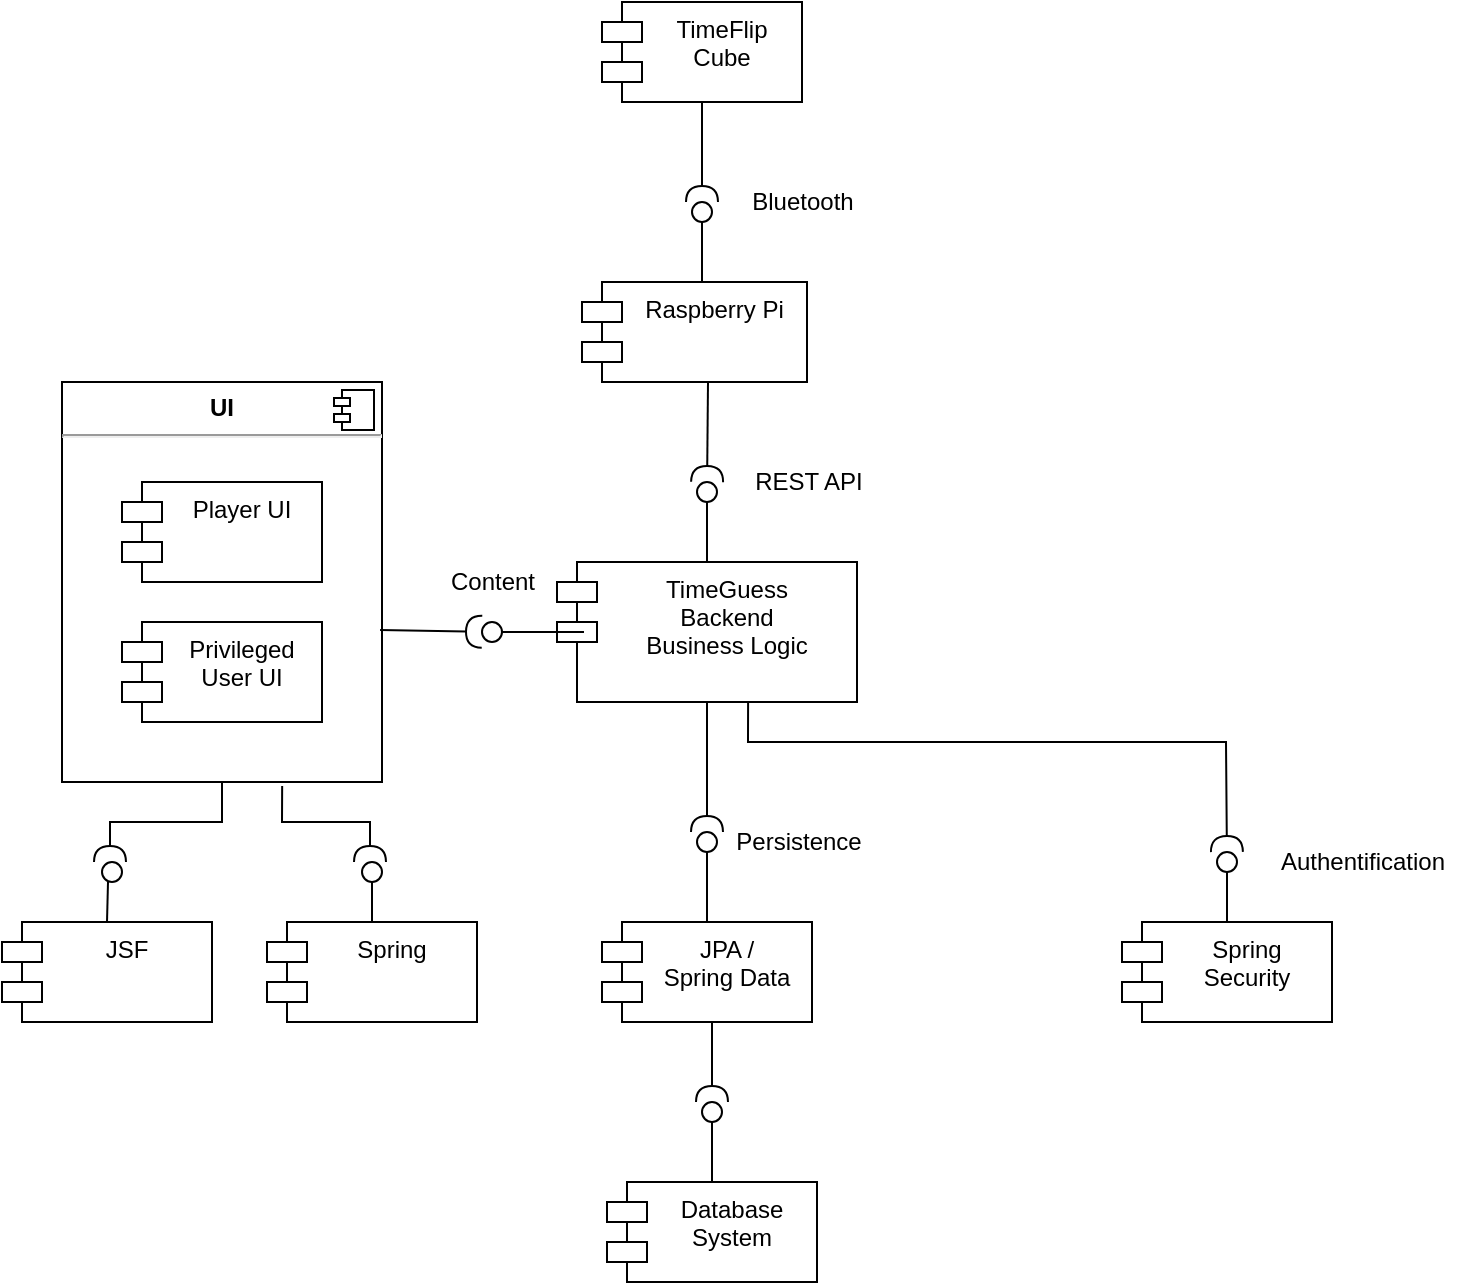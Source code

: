 <mxfile version="14.4.8" type="device"><diagram id="rt7NIn523p_L0dynWBrs" name="Page-1"><mxGraphModel dx="1422" dy="804" grid="1" gridSize="10" guides="1" tooltips="1" connect="1" arrows="1" fold="1" page="1" pageScale="1" pageWidth="850" pageHeight="1100" math="0" shadow="0"><root><mxCell id="0"/><mxCell id="1" parent="0"/><mxCell id="g4oZW4oIOopWvnvhJMhC-8" value="JSF" style="shape=module;align=left;spacingLeft=20;align=center;verticalAlign=top;" parent="1" vertex="1"><mxGeometry x="40" y="540" width="105" height="50" as="geometry"/></mxCell><mxCell id="g4oZW4oIOopWvnvhJMhC-9" value="&lt;div&gt;Persistence&lt;/div&gt;" style="text;html=1;align=center;verticalAlign=middle;resizable=0;points=[];autosize=1;" parent="1" vertex="1"><mxGeometry x="397.5" y="490" width="80" height="20" as="geometry"/></mxCell><mxCell id="g4oZW4oIOopWvnvhJMhC-11" value="&lt;p style=&quot;margin: 0px ; margin-top: 6px ; text-align: center&quot;&gt;&lt;b&gt;UI&lt;/b&gt;&lt;/p&gt;&lt;hr&gt;&lt;p style=&quot;margin: 0px ; margin-left: 8px&quot;&gt;&lt;br&gt;&lt;/p&gt;" style="align=left;overflow=fill;html=1;dropTarget=0;" parent="1" vertex="1"><mxGeometry x="70" y="270" width="160" height="200" as="geometry"/></mxCell><mxCell id="g4oZW4oIOopWvnvhJMhC-12" value="" style="shape=component;jettyWidth=8;jettyHeight=4;" parent="g4oZW4oIOopWvnvhJMhC-11" vertex="1"><mxGeometry x="1" width="20" height="20" relative="1" as="geometry"><mxPoint x="-24" y="4" as="offset"/></mxGeometry></mxCell><mxCell id="g4oZW4oIOopWvnvhJMhC-13" value="Privileged&#xA;User UI" style="shape=module;align=left;spacingLeft=20;align=center;verticalAlign=top;" parent="1" vertex="1"><mxGeometry x="100" y="390" width="100" height="50" as="geometry"/></mxCell><mxCell id="g4oZW4oIOopWvnvhJMhC-15" value="Player UI" style="shape=module;align=left;spacingLeft=20;align=center;verticalAlign=top;" parent="1" vertex="1"><mxGeometry x="100" y="320" width="100" height="50" as="geometry"/></mxCell><mxCell id="g4oZW4oIOopWvnvhJMhC-31" value="" style="rounded=0;orthogonalLoop=1;jettySize=auto;html=1;endArrow=none;endFill=0;exitX=0.5;exitY=0;exitDx=0;exitDy=0;" parent="1" source="g4oZW4oIOopWvnvhJMhC-8" edge="1"><mxGeometry relative="1" as="geometry"><mxPoint x="400" y="365" as="sourcePoint"/><mxPoint x="93" y="520" as="targetPoint"/></mxGeometry></mxCell><mxCell id="g4oZW4oIOopWvnvhJMhC-33" value="" style="ellipse;whiteSpace=wrap;html=1;fontFamily=Helvetica;fontSize=12;fontColor=#000000;align=center;strokeColor=#000000;fillColor=#ffffff;points=[];aspect=fixed;resizable=0;" parent="1" vertex="1"><mxGeometry x="90" y="510" width="10" height="10" as="geometry"/></mxCell><mxCell id="g4oZW4oIOopWvnvhJMhC-35" value="" style="rounded=0;orthogonalLoop=1;jettySize=auto;html=1;endArrow=halfCircle;endFill=0;endSize=6;strokeWidth=1;exitX=0.5;exitY=1;exitDx=0;exitDy=0;" parent="1" source="g4oZW4oIOopWvnvhJMhC-11" edge="1"><mxGeometry relative="1" as="geometry"><mxPoint x="150" y="470" as="sourcePoint"/><mxPoint x="94" y="510" as="targetPoint"/><Array as="points"><mxPoint x="150" y="490"/><mxPoint x="94" y="490"/></Array></mxGeometry></mxCell><mxCell id="g4oZW4oIOopWvnvhJMhC-36" value="JPA /&#xA;Spring Data&#xA;" style="shape=module;align=left;spacingLeft=20;align=center;verticalAlign=top;" parent="1" vertex="1"><mxGeometry x="340" y="540" width="105" height="50" as="geometry"/></mxCell><mxCell id="g4oZW4oIOopWvnvhJMhC-37" value="" style="rounded=0;orthogonalLoop=1;jettySize=auto;html=1;endArrow=none;endFill=0;exitX=0.5;exitY=0;exitDx=0;exitDy=0;" parent="1" source="g4oZW4oIOopWvnvhJMhC-36" target="g4oZW4oIOopWvnvhJMhC-38" edge="1"><mxGeometry relative="1" as="geometry"><mxPoint x="642.5" y="365" as="sourcePoint"/><mxPoint x="412.5" y="520" as="targetPoint"/></mxGeometry></mxCell><mxCell id="g4oZW4oIOopWvnvhJMhC-38" value="" style="ellipse;whiteSpace=wrap;html=1;fontFamily=Helvetica;fontSize=12;fontColor=#000000;align=center;strokeColor=#000000;fillColor=#ffffff;points=[];aspect=fixed;resizable=0;" parent="1" vertex="1"><mxGeometry x="387.5" y="495" width="10" height="10" as="geometry"/></mxCell><mxCell id="g4oZW4oIOopWvnvhJMhC-39" value="" style="rounded=0;orthogonalLoop=1;jettySize=auto;html=1;endArrow=halfCircle;endFill=0;endSize=6;strokeWidth=1;" parent="1" source="g4oZW4oIOopWvnvhJMhC-45" target="g4oZW4oIOopWvnvhJMhC-38" edge="1"><mxGeometry relative="1" as="geometry"><mxPoint x="392.5" y="470" as="sourcePoint"/><mxPoint x="392.5" y="500" as="targetPoint"/></mxGeometry></mxCell><mxCell id="g4oZW4oIOopWvnvhJMhC-40" value="Spring&#xA;Security" style="shape=module;align=left;spacingLeft=20;align=center;verticalAlign=top;" parent="1" vertex="1"><mxGeometry x="600" y="540" width="105" height="50" as="geometry"/></mxCell><mxCell id="g4oZW4oIOopWvnvhJMhC-41" value="" style="rounded=0;orthogonalLoop=1;jettySize=auto;html=1;endArrow=none;endFill=0;exitX=0.5;exitY=0;exitDx=0;exitDy=0;" parent="1" source="g4oZW4oIOopWvnvhJMhC-40" target="g4oZW4oIOopWvnvhJMhC-42" edge="1"><mxGeometry relative="1" as="geometry"><mxPoint x="902.5" y="375" as="sourcePoint"/><mxPoint x="672.5" y="530" as="targetPoint"/></mxGeometry></mxCell><mxCell id="g4oZW4oIOopWvnvhJMhC-42" value="" style="ellipse;whiteSpace=wrap;html=1;fontFamily=Helvetica;fontSize=12;fontColor=#000000;align=center;strokeColor=#000000;fillColor=#ffffff;points=[];aspect=fixed;resizable=0;" parent="1" vertex="1"><mxGeometry x="647.5" y="505" width="10" height="10" as="geometry"/></mxCell><mxCell id="g4oZW4oIOopWvnvhJMhC-43" value="" style="rounded=0;orthogonalLoop=1;jettySize=auto;html=1;endArrow=halfCircle;endFill=0;endSize=6;strokeWidth=1;exitX=0.637;exitY=1;exitDx=0;exitDy=0;exitPerimeter=0;" parent="1" source="g4oZW4oIOopWvnvhJMhC-45" target="g4oZW4oIOopWvnvhJMhC-42" edge="1"><mxGeometry relative="1" as="geometry"><mxPoint x="652.5" y="480" as="sourcePoint"/><mxPoint x="652.5" y="510" as="targetPoint"/><Array as="points"><mxPoint x="413" y="450"/><mxPoint x="652" y="450"/></Array></mxGeometry></mxCell><mxCell id="g4oZW4oIOopWvnvhJMhC-44" value="Authentification" style="text;html=1;align=center;verticalAlign=middle;resizable=0;points=[];autosize=1;" parent="1" vertex="1"><mxGeometry x="670" y="500" width="100" height="20" as="geometry"/></mxCell><mxCell id="g4oZW4oIOopWvnvhJMhC-45" value="TimeGuess&#xA;Backend&#xA;Business Logic&#xA;" style="shape=module;align=left;spacingLeft=20;align=center;verticalAlign=top;" parent="1" vertex="1"><mxGeometry x="317.5" y="360" width="150" height="70" as="geometry"/></mxCell><mxCell id="g4oZW4oIOopWvnvhJMhC-46" value="Raspberry Pi" style="shape=module;align=left;spacingLeft=20;align=center;verticalAlign=top;" parent="1" vertex="1"><mxGeometry x="330" y="220" width="112.5" height="50" as="geometry"/></mxCell><mxCell id="g4oZW4oIOopWvnvhJMhC-47" value="" style="rounded=0;orthogonalLoop=1;jettySize=auto;html=1;endArrow=none;endFill=0;exitX=0.5;exitY=0;exitDx=0;exitDy=0;" parent="1" source="g4oZW4oIOopWvnvhJMhC-45" target="g4oZW4oIOopWvnvhJMhC-49" edge="1"><mxGeometry relative="1" as="geometry"><mxPoint x="400" y="365" as="sourcePoint"/></mxGeometry></mxCell><mxCell id="g4oZW4oIOopWvnvhJMhC-48" value="" style="rounded=0;orthogonalLoop=1;jettySize=auto;html=1;endArrow=halfCircle;endFill=0;endSize=6;strokeWidth=1;" parent="1" target="g4oZW4oIOopWvnvhJMhC-49" edge="1"><mxGeometry relative="1" as="geometry"><mxPoint x="393" y="270" as="sourcePoint"/><mxPoint x="420" y="310" as="targetPoint"/></mxGeometry></mxCell><mxCell id="g4oZW4oIOopWvnvhJMhC-49" value="" style="ellipse;whiteSpace=wrap;html=1;fontFamily=Helvetica;fontSize=12;fontColor=#000000;align=center;strokeColor=#000000;fillColor=#ffffff;points=[];aspect=fixed;resizable=0;" parent="1" vertex="1"><mxGeometry x="387.5" y="320" width="10" height="10" as="geometry"/></mxCell><mxCell id="g4oZW4oIOopWvnvhJMhC-50" value="REST API" style="text;html=1;align=center;verticalAlign=middle;resizable=0;points=[];autosize=1;" parent="1" vertex="1"><mxGeometry x="407.5" y="310" width="70" height="20" as="geometry"/></mxCell><mxCell id="g4oZW4oIOopWvnvhJMhC-51" value="" style="rounded=0;orthogonalLoop=1;jettySize=auto;html=1;endArrow=none;endFill=0;exitX=0.09;exitY=0.5;exitDx=0;exitDy=0;exitPerimeter=0;" parent="1" source="g4oZW4oIOopWvnvhJMhC-45" target="g4oZW4oIOopWvnvhJMhC-53" edge="1"><mxGeometry relative="1" as="geometry"><mxPoint x="320" y="395" as="sourcePoint"/></mxGeometry></mxCell><mxCell id="g4oZW4oIOopWvnvhJMhC-53" value="" style="ellipse;whiteSpace=wrap;html=1;fontFamily=Helvetica;fontSize=12;fontColor=#000000;align=center;strokeColor=#000000;fillColor=#ffffff;points=[];aspect=fixed;resizable=0;" parent="1" vertex="1"><mxGeometry x="280" y="390" width="10" height="10" as="geometry"/></mxCell><mxCell id="g4oZW4oIOopWvnvhJMhC-54" value="" style="rounded=0;orthogonalLoop=1;jettySize=auto;html=1;endArrow=halfCircle;endFill=0;endSize=6;strokeWidth=1;exitX=0.994;exitY=0.62;exitDx=0;exitDy=0;exitPerimeter=0;" parent="1" source="g4oZW4oIOopWvnvhJMhC-11" target="g4oZW4oIOopWvnvhJMhC-53" edge="1"><mxGeometry relative="1" as="geometry"><mxPoint x="230" y="382.308" as="sourcePoint"/><mxPoint x="280" y="390" as="targetPoint"/></mxGeometry></mxCell><mxCell id="g4oZW4oIOopWvnvhJMhC-55" value="Database&#xA;System&#xA;" style="shape=module;align=left;spacingLeft=20;align=center;verticalAlign=top;" parent="1" vertex="1"><mxGeometry x="342.5" y="670" width="105" height="50" as="geometry"/></mxCell><mxCell id="g4oZW4oIOopWvnvhJMhC-56" value="" style="rounded=0;orthogonalLoop=1;jettySize=auto;html=1;endArrow=none;endFill=0;exitX=0.5;exitY=0;exitDx=0;exitDy=0;" parent="1" source="g4oZW4oIOopWvnvhJMhC-55" edge="1"><mxGeometry relative="1" as="geometry"><mxPoint x="645" y="475" as="sourcePoint"/><mxPoint x="395" y="640" as="targetPoint"/></mxGeometry></mxCell><mxCell id="g4oZW4oIOopWvnvhJMhC-57" value="" style="ellipse;whiteSpace=wrap;html=1;fontFamily=Helvetica;fontSize=12;fontColor=#000000;align=center;strokeColor=#000000;fillColor=#ffffff;points=[];aspect=fixed;resizable=0;" parent="1" vertex="1"><mxGeometry x="390" y="630" width="10" height="10" as="geometry"/></mxCell><mxCell id="g4oZW4oIOopWvnvhJMhC-58" value="" style="rounded=0;orthogonalLoop=1;jettySize=auto;html=1;endArrow=halfCircle;endFill=0;endSize=6;strokeWidth=1;" parent="1" target="g4oZW4oIOopWvnvhJMhC-57" edge="1"><mxGeometry relative="1" as="geometry"><mxPoint x="395" y="590" as="sourcePoint"/><mxPoint x="395" y="610" as="targetPoint"/></mxGeometry></mxCell><mxCell id="g4oZW4oIOopWvnvhJMhC-61" value="Spring" style="shape=module;align=left;spacingLeft=20;align=center;verticalAlign=top;" parent="1" vertex="1"><mxGeometry x="172.5" y="540" width="105" height="50" as="geometry"/></mxCell><mxCell id="g4oZW4oIOopWvnvhJMhC-62" value="" style="rounded=0;orthogonalLoop=1;jettySize=auto;html=1;endArrow=none;endFill=0;exitX=0.5;exitY=0;exitDx=0;exitDy=0;" parent="1" source="g4oZW4oIOopWvnvhJMhC-61" target="g4oZW4oIOopWvnvhJMhC-63" edge="1"><mxGeometry relative="1" as="geometry"><mxPoint x="230" y="530" as="sourcePoint"/><mxPoint x="230" y="510" as="targetPoint"/></mxGeometry></mxCell><mxCell id="g4oZW4oIOopWvnvhJMhC-63" value="" style="ellipse;whiteSpace=wrap;html=1;fontFamily=Helvetica;fontSize=12;fontColor=#000000;align=center;strokeColor=#000000;fillColor=#ffffff;points=[];aspect=fixed;resizable=0;" parent="1" vertex="1"><mxGeometry x="220" y="510" width="10" height="10" as="geometry"/></mxCell><mxCell id="g4oZW4oIOopWvnvhJMhC-64" value="" style="rounded=0;orthogonalLoop=1;jettySize=auto;html=1;endArrow=halfCircle;endFill=0;endSize=6;strokeWidth=1;exitX=0.688;exitY=1.01;exitDx=0;exitDy=0;exitPerimeter=0;" parent="1" source="g4oZW4oIOopWvnvhJMhC-11" edge="1"><mxGeometry relative="1" as="geometry"><mxPoint x="252.5" y="470" as="sourcePoint"/><mxPoint x="224" y="510" as="targetPoint"/><Array as="points"><mxPoint x="180" y="490"/><mxPoint x="224" y="490"/></Array></mxGeometry></mxCell><mxCell id="i-UX688RtI2lYU_k6VrJ-3" value="TimeFlip&#xA;Cube&#xA;" style="shape=module;align=left;spacingLeft=20;align=center;verticalAlign=top;" vertex="1" parent="1"><mxGeometry x="340" y="80" width="100" height="50" as="geometry"/></mxCell><mxCell id="i-UX688RtI2lYU_k6VrJ-4" value="" style="rounded=0;orthogonalLoop=1;jettySize=auto;html=1;endArrow=none;endFill=0;exitX=0.5;exitY=0;exitDx=0;exitDy=0;" edge="1" parent="1" target="i-UX688RtI2lYU_k6VrJ-6"><mxGeometry relative="1" as="geometry"><mxPoint x="390" y="220" as="sourcePoint"/></mxGeometry></mxCell><mxCell id="i-UX688RtI2lYU_k6VrJ-5" value="" style="rounded=0;orthogonalLoop=1;jettySize=auto;html=1;endArrow=halfCircle;endFill=0;endSize=6;strokeWidth=1;exitX=0.5;exitY=1;exitDx=0;exitDy=0;" edge="1" parent="1" source="i-UX688RtI2lYU_k6VrJ-3" target="i-UX688RtI2lYU_k6VrJ-6"><mxGeometry relative="1" as="geometry"><mxPoint x="437.5" y="225" as="sourcePoint"/><mxPoint x="417.5" y="170" as="targetPoint"/></mxGeometry></mxCell><mxCell id="i-UX688RtI2lYU_k6VrJ-6" value="" style="ellipse;whiteSpace=wrap;html=1;fontFamily=Helvetica;fontSize=12;fontColor=#000000;align=center;strokeColor=#000000;fillColor=#ffffff;points=[];aspect=fixed;resizable=0;" vertex="1" parent="1"><mxGeometry x="385" y="180" width="10" height="10" as="geometry"/></mxCell><mxCell id="i-UX688RtI2lYU_k6VrJ-7" value="Bluetooth" style="text;html=1;align=center;verticalAlign=middle;resizable=0;points=[];autosize=1;" vertex="1" parent="1"><mxGeometry x="405" y="170" width="70" height="20" as="geometry"/></mxCell><mxCell id="i-UX688RtI2lYU_k6VrJ-10" value="&lt;div&gt;Content&lt;/div&gt;" style="text;html=1;align=center;verticalAlign=middle;resizable=0;points=[];autosize=1;" vertex="1" parent="1"><mxGeometry x="255" y="360" width="60" height="20" as="geometry"/></mxCell></root></mxGraphModel></diagram></mxfile>